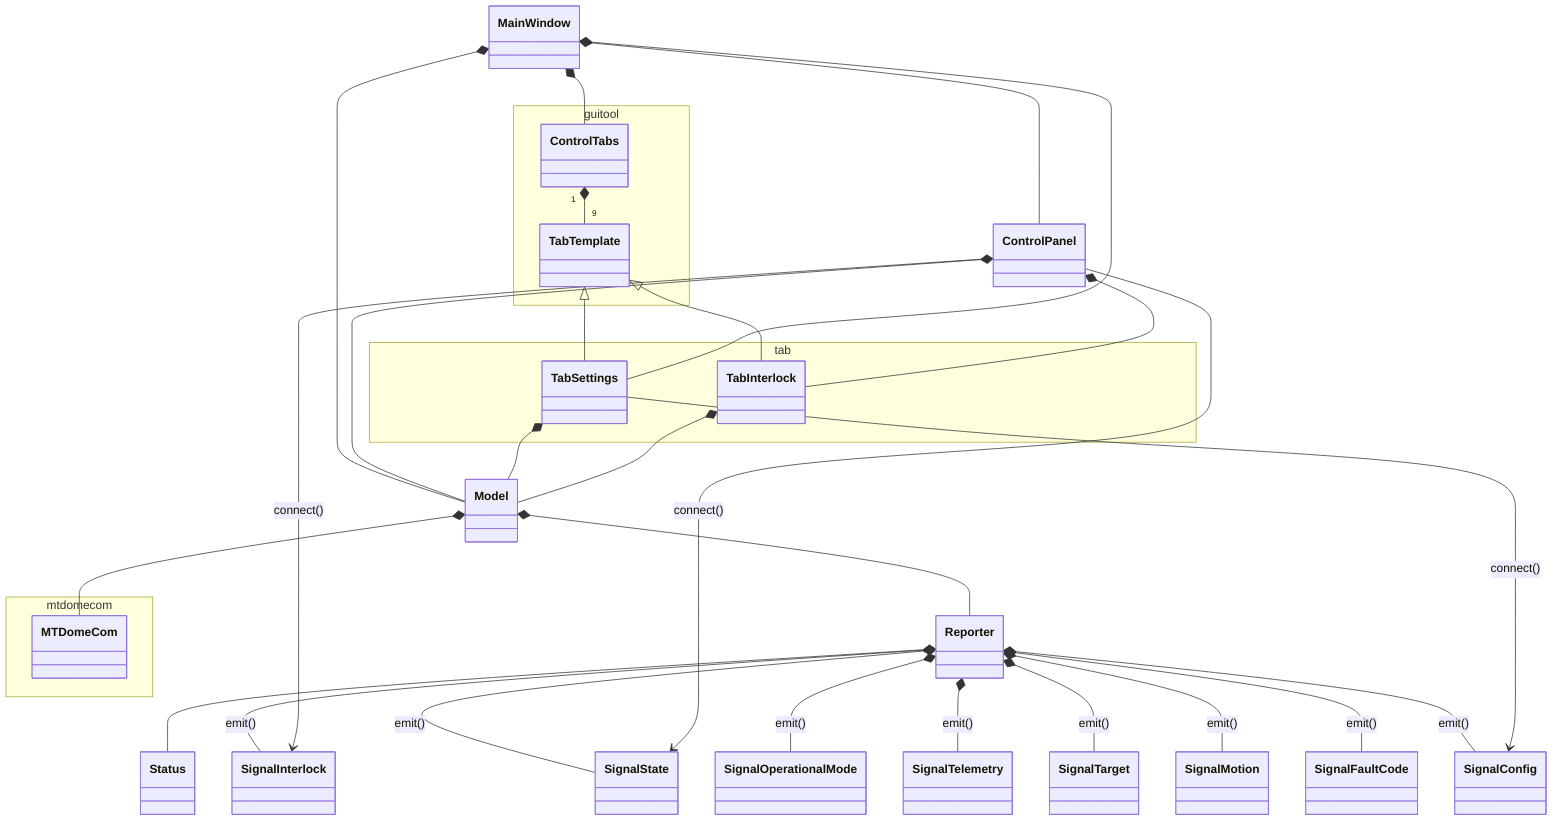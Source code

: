 classDiagram

namespace mtdomecom {
  class MTDomeCom
}

namespace guitool {
  class ControlTabs
  class TabTemplate
}

namespace tab {
  class TabSettings
  class TabInterlock
}

TabTemplate <|-- TabSettings
TabTemplate <|-- TabInterlock

MainWindow *-- Model
MainWindow *-- ControlTabs
MainWindow *-- ControlPanel
MainWindow *-- TabSettings

Model *-- Reporter
Model *-- MTDomeCom

Reporter *-- Status
Reporter *-- SignalInterlock : emit()
Reporter *-- SignalState : emit()
Reporter *-- SignalOperationalMode : emit()
Reporter *-- SignalTelemetry : emit()
Reporter *-- SignalTarget : emit()
Reporter *-- SignalMotion : emit()
Reporter *-- SignalFaultCode : emit()
Reporter *-- SignalConfig : emit()

ControlPanel *-- Model
ControlPanel *-- TabInterlock
ControlPanel --> SignalInterlock : connect()
ControlPanel --> SignalState : connect()

TabSettings *-- Model
TabSettings --> SignalConfig : connect()

TabInterlock *-- Model

ControlTabs "1" *-- "9" TabTemplate